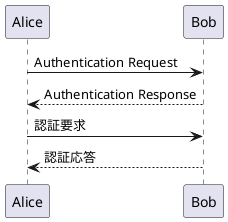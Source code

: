 @startuml
Alice -> Bob: Authentication Request
Bob --> Alice: Authentication Response

Alice -> Bob: 認証要求
Alice <-- Bob: 認証応答
@enduml
